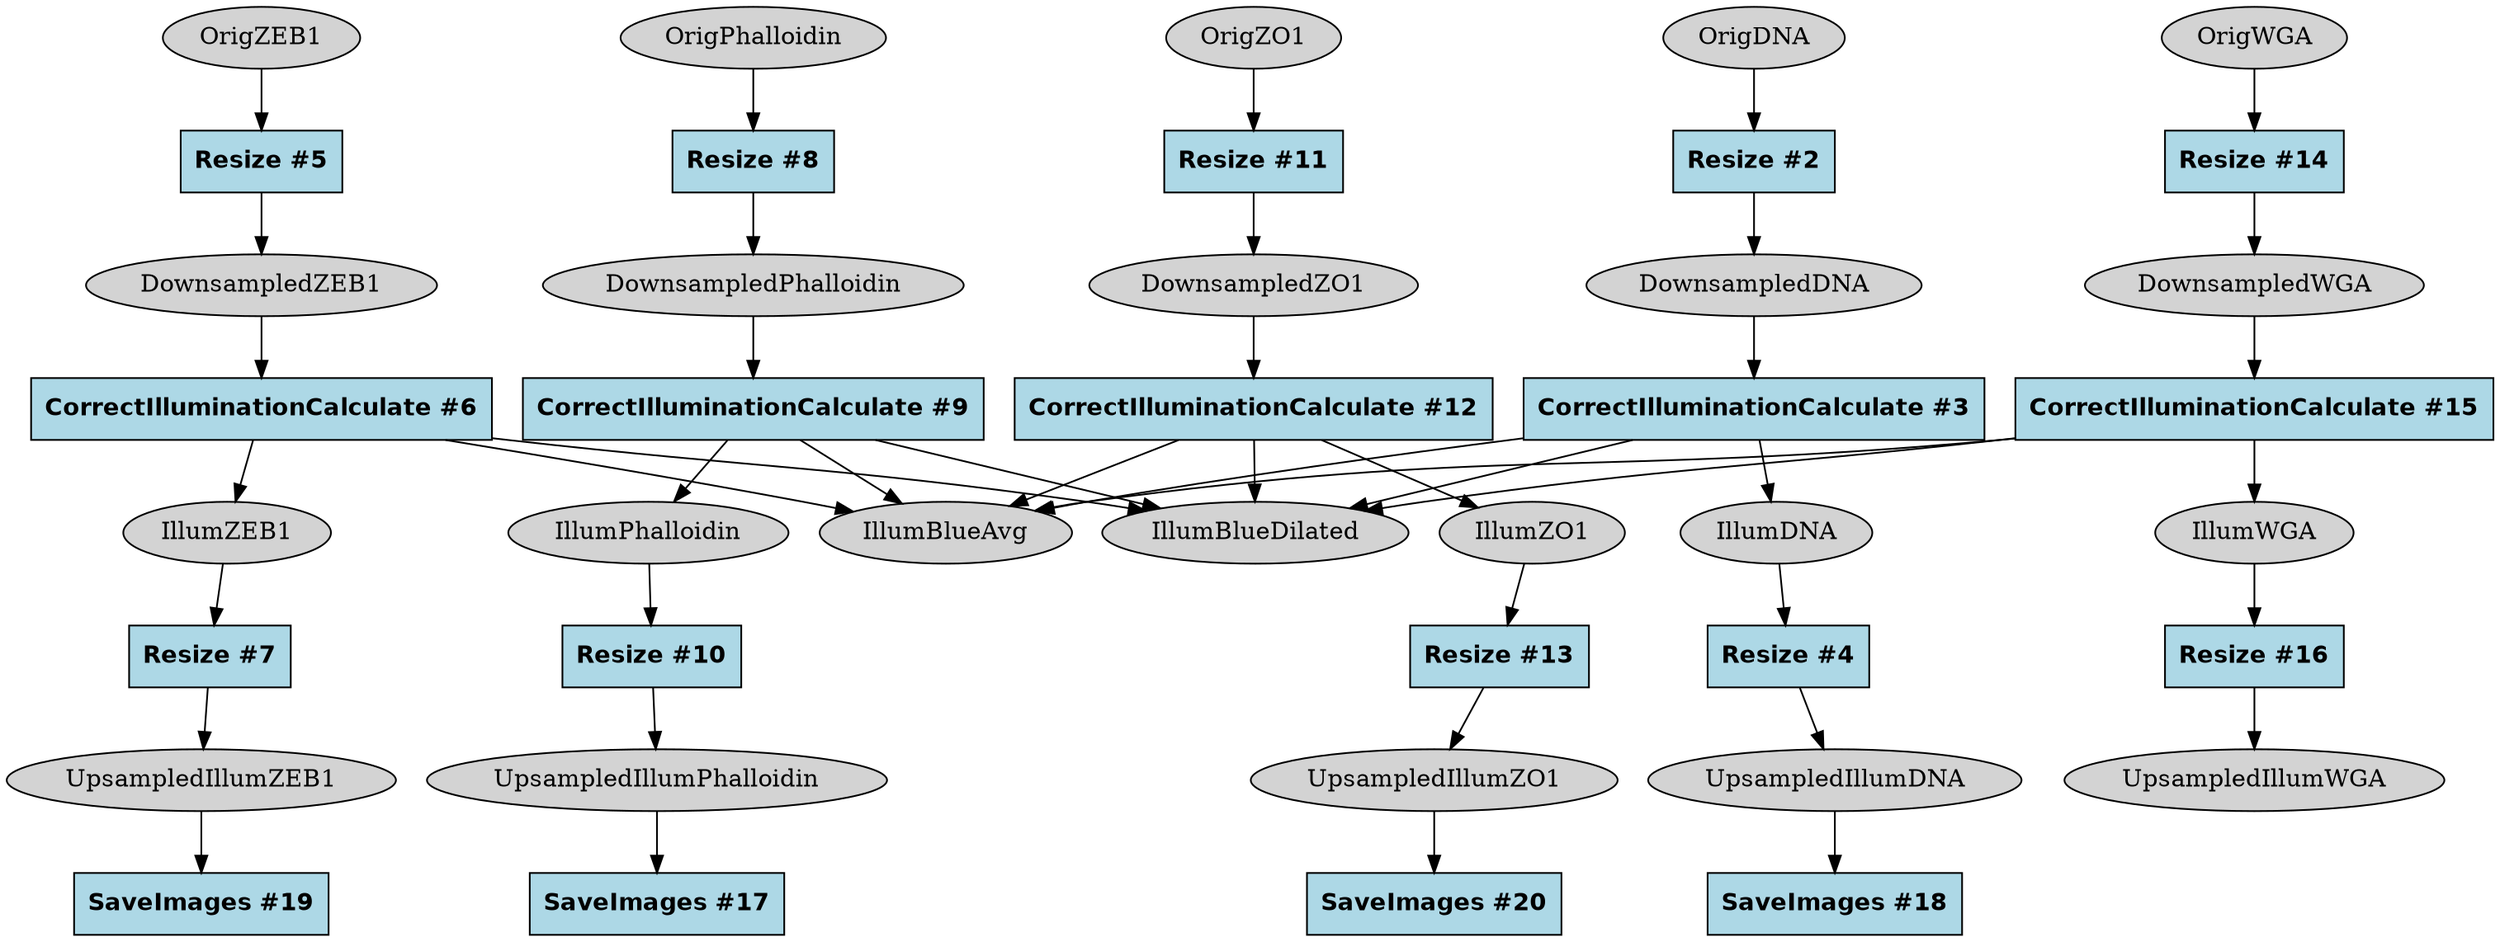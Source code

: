 strict digraph {
CorrectIlluminationCalculate_2ab137a7 [type=module, label="CorrectIlluminationCalculate #9", module_name=CorrectIlluminationCalculate, module_num=9, original_num=9, stable_id="CorrectIlluminationCalculate_2ab137a7", enabled=True, shape=box, style=filled, fillcolor=lightblue, fontname="Helvetica-Bold"];
CorrectIlluminationCalculate_4082f006 [type=module, label="CorrectIlluminationCalculate #6", module_name=CorrectIlluminationCalculate, module_num=6, original_num=6, stable_id="CorrectIlluminationCalculate_4082f006", enabled=True, shape=box, style=filled, fillcolor=lightblue, fontname="Helvetica-Bold"];
CorrectIlluminationCalculate_cd0871b [type=module, label="CorrectIlluminationCalculate #12", module_name=CorrectIlluminationCalculate, module_num=12, original_num=12, stable_id="CorrectIlluminationCalculate_cd0871b", enabled=True, shape=box, style=filled, fillcolor=lightblue, fontname="Helvetica-Bold"];
CorrectIlluminationCalculate_cff23d36 [type=module, label="CorrectIlluminationCalculate #15", module_name=CorrectIlluminationCalculate, module_num=15, original_num=15, stable_id="CorrectIlluminationCalculate_cff23d36", enabled=True, shape=box, style=filled, fillcolor=lightblue, fontname="Helvetica-Bold"];
CorrectIlluminationCalculate_e3750f2a [type=module, label="CorrectIlluminationCalculate #3", module_name=CorrectIlluminationCalculate, module_num=3, original_num=3, stable_id="CorrectIlluminationCalculate_e3750f2a", enabled=True, shape=box, style=filled, fillcolor=lightblue, fontname="Helvetica-Bold"];
Resize_32606b38 [type=module, label="Resize #2", module_name=Resize, module_num=2, original_num=2, stable_id="Resize_32606b38", enabled=True, shape=box, style=filled, fillcolor=lightblue, fontname="Helvetica-Bold"];
Resize_476f0993 [type=module, label="Resize #7", module_name=Resize, module_num=7, original_num=7, stable_id="Resize_476f0993", enabled=True, shape=box, style=filled, fillcolor=lightblue, fontname="Helvetica-Bold"];
Resize_6f9ec43f [type=module, label="Resize #13", module_name=Resize, module_num=13, original_num=13, stable_id="Resize_6f9ec43f", enabled=True, shape=box, style=filled, fillcolor=lightblue, fontname="Helvetica-Bold"];
Resize_73fa95f1 [type=module, label="Resize #14", module_name=Resize, module_num=14, original_num=14, stable_id="Resize_73fa95f1", enabled=True, shape=box, style=filled, fillcolor=lightblue, fontname="Helvetica-Bold"];
Resize_9779805 [type=module, label="Resize #8", module_name=Resize, module_num=8, original_num=8, stable_id="Resize_9779805", enabled=True, shape=box, style=filled, fillcolor=lightblue, fontname="Helvetica-Bold"];
Resize_a3b11500 [type=module, label="Resize #4", module_name=Resize, module_num=4, original_num=4, stable_id="Resize_a3b11500", enabled=True, shape=box, style=filled, fillcolor=lightblue, fontname="Helvetica-Bold"];
Resize_b00c8387 [type=module, label="Resize #11", module_name=Resize, module_num=11, original_num=11, stable_id="Resize_b00c8387", enabled=True, shape=box, style=filled, fillcolor=lightblue, fontname="Helvetica-Bold"];
Resize_d3b540a9 [type=module, label="Resize #16", module_name=Resize, module_num=16, original_num=16, stable_id="Resize_d3b540a9", enabled=True, shape=box, style=filled, fillcolor=lightblue, fontname="Helvetica-Bold"];
Resize_e02b2169 [type=module, label="Resize #5", module_name=Resize, module_num=5, original_num=5, stable_id="Resize_e02b2169", enabled=True, shape=box, style=filled, fillcolor=lightblue, fontname="Helvetica-Bold"];
Resize_fd94763b [type=module, label="Resize #10", module_name=Resize, module_num=10, original_num=10, stable_id="Resize_fd94763b", enabled=True, shape=box, style=filled, fillcolor=lightblue, fontname="Helvetica-Bold"];
SaveImages_392621f0 [type=module, label="SaveImages #17", module_name=SaveImages, module_num=17, original_num=17, stable_id="SaveImages_392621f0", enabled=True, shape=box, style=filled, fillcolor=lightblue, fontname="Helvetica-Bold"];
SaveImages_46180921 [type=module, label="SaveImages #20", module_name=SaveImages, module_num=20, original_num=20, stable_id="SaveImages_46180921", enabled=True, shape=box, style=filled, fillcolor=lightblue, fontname="Helvetica-Bold"];
SaveImages_4cf7a938 [type=module, label="SaveImages #18", module_name=SaveImages, module_num=18, original_num=18, stable_id="SaveImages_4cf7a938", enabled=True, shape=box, style=filled, fillcolor=lightblue, fontname="Helvetica-Bold"];
SaveImages_c30ff497 [type=module, label="SaveImages #19", module_name=SaveImages, module_num=19, original_num=19, stable_id="SaveImages_c30ff497", enabled=True, shape=box, style=filled, fillcolor=lightblue, fontname="Helvetica-Bold"];
image__DownsampledDNA [type=image, label=DownsampledDNA, shape=ellipse, style=filled, fillcolor=lightgray];
image__DownsampledPhalloidin [type=image, label=DownsampledPhalloidin, shape=ellipse, style=filled, fillcolor=lightgray];
image__DownsampledWGA [type=image, label=DownsampledWGA, shape=ellipse, style=filled, fillcolor=lightgray];
image__DownsampledZEB1 [type=image, label=DownsampledZEB1, shape=ellipse, style=filled, fillcolor=lightgray];
image__DownsampledZO1 [type=image, label=DownsampledZO1, shape=ellipse, style=filled, fillcolor=lightgray];
image__IllumBlueAvg [type=image, label=IllumBlueAvg, shape=ellipse, style=filled, fillcolor=lightgray];
image__IllumBlueDilated [type=image, label=IllumBlueDilated, shape=ellipse, style=filled, fillcolor=lightgray];
image__IllumDNA [type=image, label=IllumDNA, shape=ellipse, style=filled, fillcolor=lightgray];
image__IllumPhalloidin [type=image, label=IllumPhalloidin, shape=ellipse, style=filled, fillcolor=lightgray];
image__IllumWGA [type=image, label=IllumWGA, shape=ellipse, style=filled, fillcolor=lightgray];
image__IllumZEB1 [type=image, label=IllumZEB1, shape=ellipse, style=filled, fillcolor=lightgray];
image__IllumZO1 [type=image, label=IllumZO1, shape=ellipse, style=filled, fillcolor=lightgray];
image__OrigDNA [type=image, label=OrigDNA, shape=ellipse, style=filled, fillcolor=lightgray];
image__OrigPhalloidin [type=image, label=OrigPhalloidin, shape=ellipse, style=filled, fillcolor=lightgray];
image__OrigWGA [type=image, label=OrigWGA, shape=ellipse, style=filled, fillcolor=lightgray];
image__OrigZEB1 [type=image, label=OrigZEB1, shape=ellipse, style=filled, fillcolor=lightgray];
image__OrigZO1 [type=image, label=OrigZO1, shape=ellipse, style=filled, fillcolor=lightgray];
image__UpsampledIllumDNA [type=image, label=UpsampledIllumDNA, shape=ellipse, style=filled, fillcolor=lightgray];
image__UpsampledIllumPhalloidin [type=image, label=UpsampledIllumPhalloidin, shape=ellipse, style=filled, fillcolor=lightgray];
image__UpsampledIllumWGA [type=image, label=UpsampledIllumWGA, shape=ellipse, style=filled, fillcolor=lightgray];
image__UpsampledIllumZEB1 [type=image, label=UpsampledIllumZEB1, shape=ellipse, style=filled, fillcolor=lightgray];
image__UpsampledIllumZO1 [type=image, label=UpsampledIllumZO1, shape=ellipse, style=filled, fillcolor=lightgray];
CorrectIlluminationCalculate_2ab137a7 -> image__IllumBlueAvg [type="image_output"];
CorrectIlluminationCalculate_2ab137a7 -> image__IllumBlueDilated [type="image_output"];
CorrectIlluminationCalculate_2ab137a7 -> image__IllumPhalloidin [type="image_output"];
CorrectIlluminationCalculate_4082f006 -> image__IllumBlueAvg [type="image_output"];
CorrectIlluminationCalculate_4082f006 -> image__IllumBlueDilated [type="image_output"];
CorrectIlluminationCalculate_4082f006 -> image__IllumZEB1 [type="image_output"];
CorrectIlluminationCalculate_cd0871b -> image__IllumBlueAvg [type="image_output"];
CorrectIlluminationCalculate_cd0871b -> image__IllumBlueDilated [type="image_output"];
CorrectIlluminationCalculate_cd0871b -> image__IllumZO1 [type="image_output"];
CorrectIlluminationCalculate_cff23d36 -> image__IllumBlueAvg [type="image_output"];
CorrectIlluminationCalculate_cff23d36 -> image__IllumBlueDilated [type="image_output"];
CorrectIlluminationCalculate_cff23d36 -> image__IllumWGA [type="image_output"];
CorrectIlluminationCalculate_e3750f2a -> image__IllumBlueAvg [type="image_output"];
CorrectIlluminationCalculate_e3750f2a -> image__IllumBlueDilated [type="image_output"];
CorrectIlluminationCalculate_e3750f2a -> image__IllumDNA [type="image_output"];
Resize_32606b38 -> image__DownsampledDNA [type="image_output"];
Resize_476f0993 -> image__UpsampledIllumZEB1 [type="image_output"];
Resize_6f9ec43f -> image__UpsampledIllumZO1 [type="image_output"];
Resize_73fa95f1 -> image__DownsampledWGA [type="image_output"];
Resize_9779805 -> image__DownsampledPhalloidin [type="image_output"];
Resize_a3b11500 -> image__UpsampledIllumDNA [type="image_output"];
Resize_b00c8387 -> image__DownsampledZO1 [type="image_output"];
Resize_d3b540a9 -> image__UpsampledIllumWGA [type="image_output"];
Resize_e02b2169 -> image__DownsampledZEB1 [type="image_output"];
Resize_fd94763b -> image__UpsampledIllumPhalloidin [type="image_output"];
image__DownsampledDNA -> CorrectIlluminationCalculate_e3750f2a [type="image_input"];
image__DownsampledPhalloidin -> CorrectIlluminationCalculate_2ab137a7 [type="image_input"];
image__DownsampledWGA -> CorrectIlluminationCalculate_cff23d36 [type="image_input"];
image__DownsampledZEB1 -> CorrectIlluminationCalculate_4082f006 [type="image_input"];
image__DownsampledZO1 -> CorrectIlluminationCalculate_cd0871b [type="image_input"];
image__IllumDNA -> Resize_a3b11500 [type="image_input"];
image__IllumPhalloidin -> Resize_fd94763b [type="image_input"];
image__IllumWGA -> Resize_d3b540a9 [type="image_input"];
image__IllumZEB1 -> Resize_476f0993 [type="image_input"];
image__IllumZO1 -> Resize_6f9ec43f [type="image_input"];
image__OrigDNA -> Resize_32606b38 [type="image_input"];
image__OrigPhalloidin -> Resize_9779805 [type="image_input"];
image__OrigWGA -> Resize_73fa95f1 [type="image_input"];
image__OrigZEB1 -> Resize_e02b2169 [type="image_input"];
image__OrigZO1 -> Resize_b00c8387 [type="image_input"];
image__UpsampledIllumDNA -> SaveImages_4cf7a938 [type="image_input"];
image__UpsampledIllumPhalloidin -> SaveImages_392621f0 [type="image_input"];
image__UpsampledIllumZEB1 -> SaveImages_c30ff497 [type="image_input"];
image__UpsampledIllumZO1 -> SaveImages_46180921 [type="image_input"];
}

